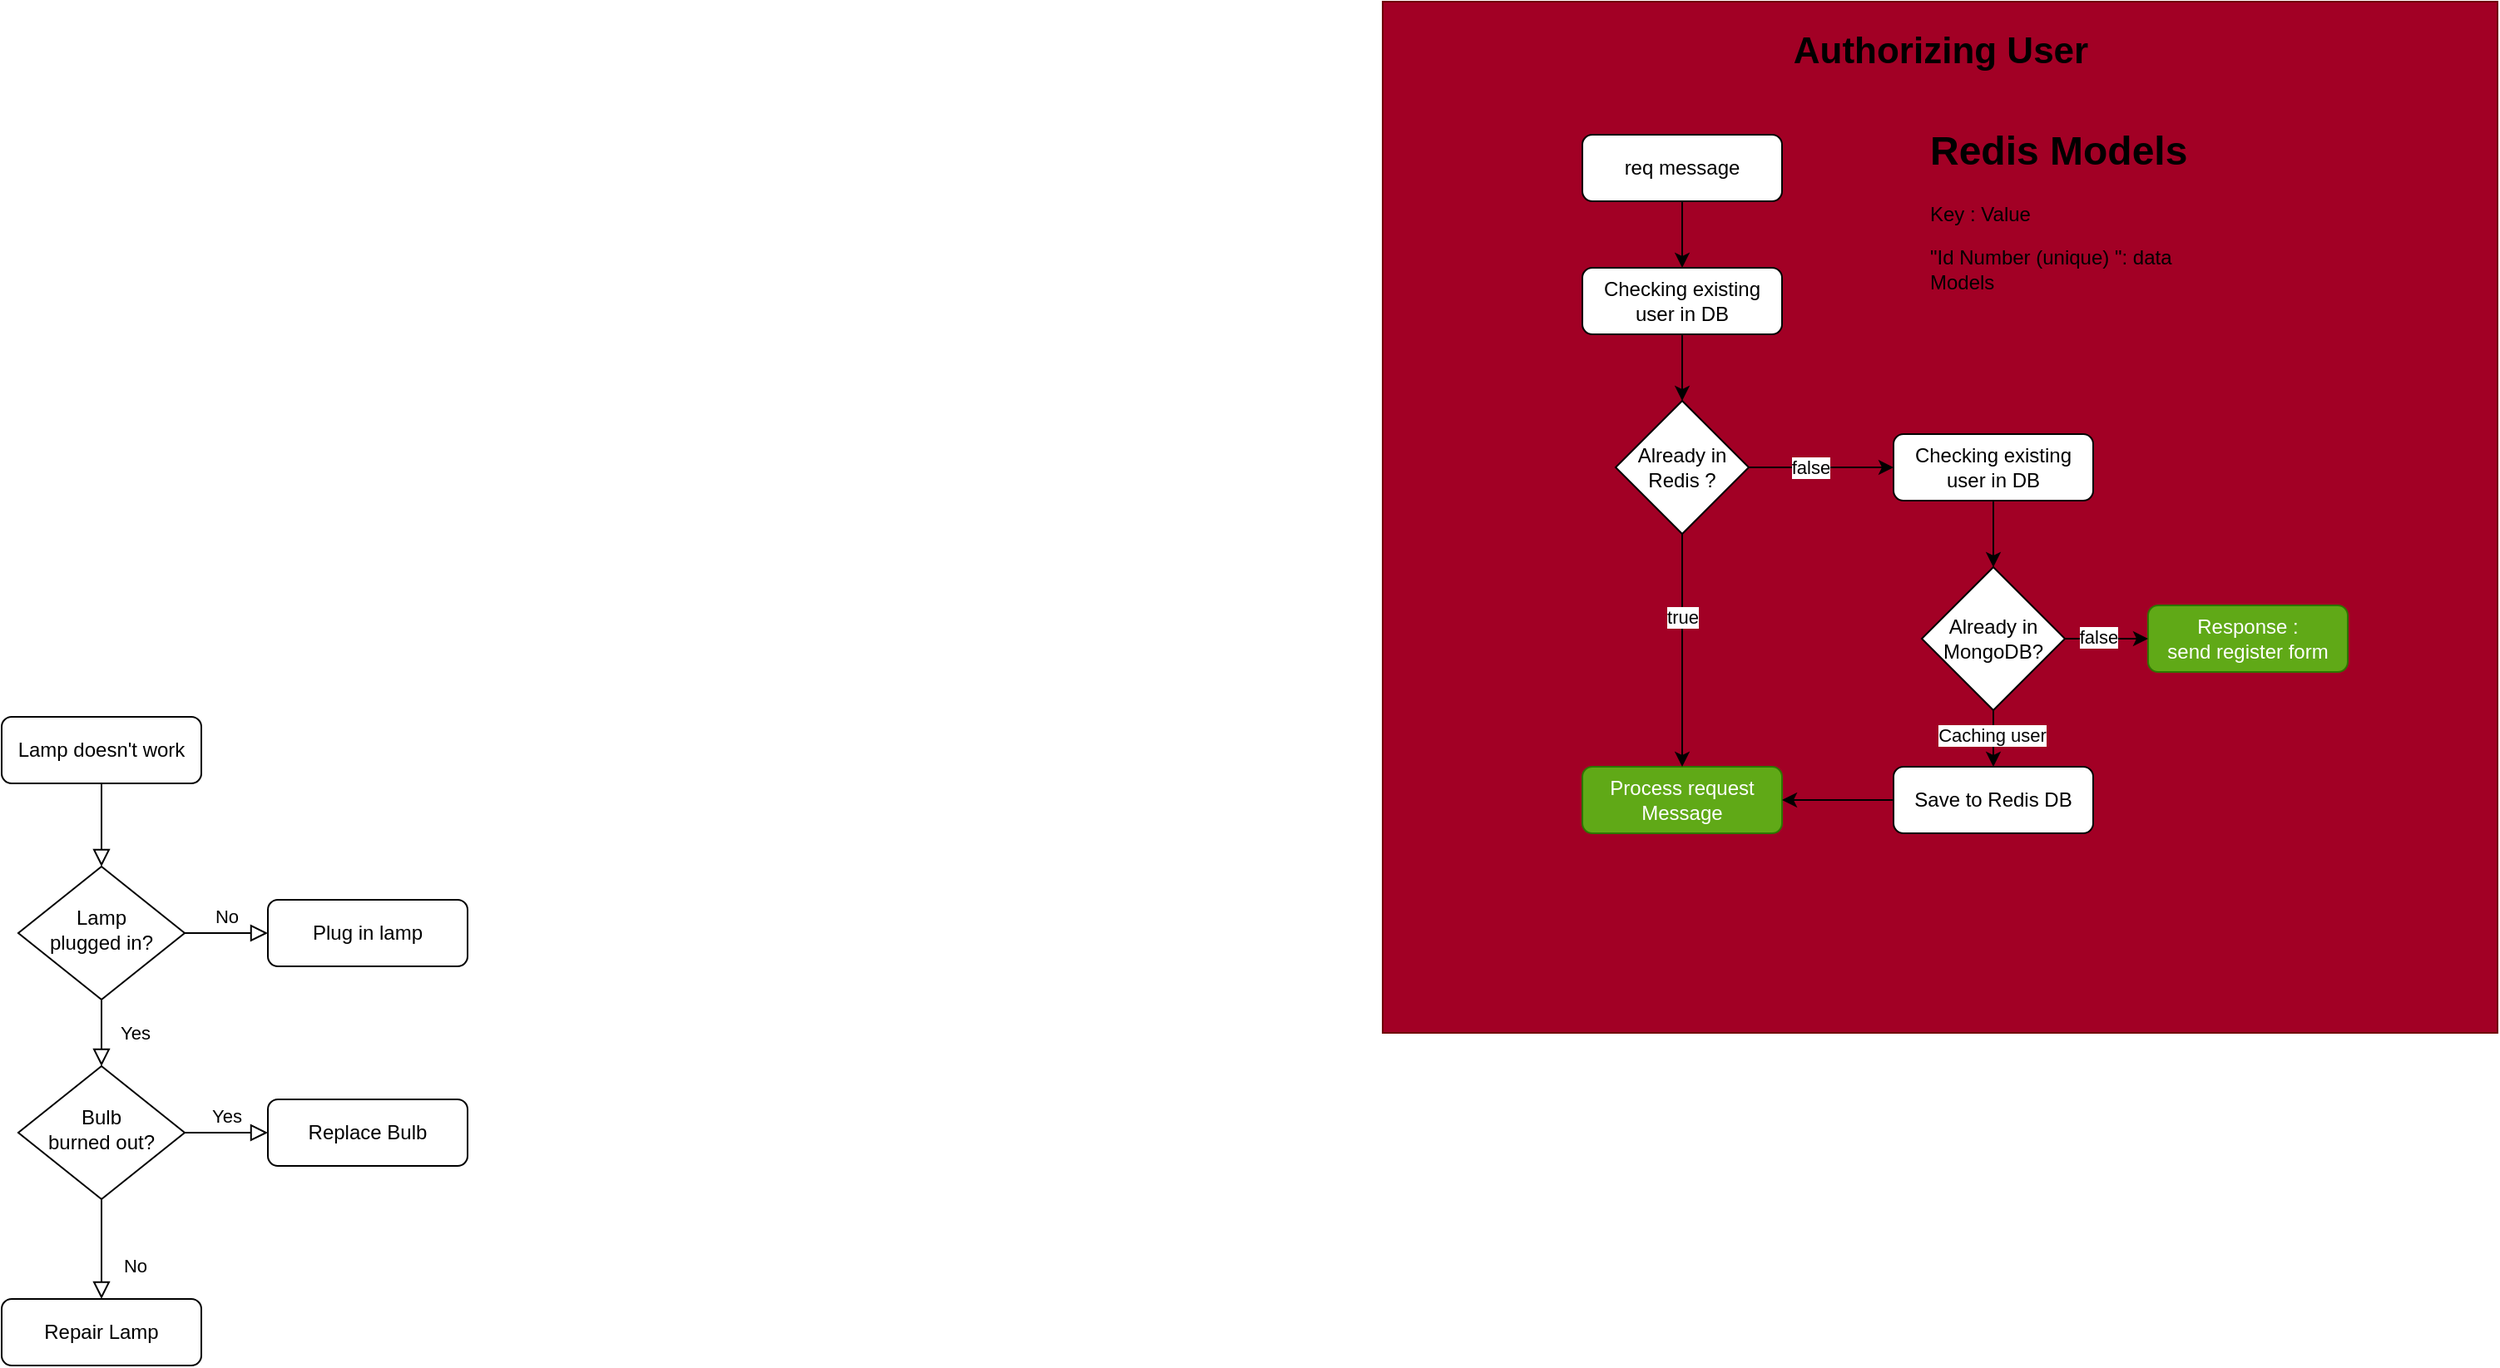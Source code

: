 <mxfile version="14.9.6" type="device"><diagram id="C5RBs43oDa-KdzZeNtuy" name="Page-1"><mxGraphModel dx="4514" dy="3992" grid="1" gridSize="10" guides="1" tooltips="1" connect="1" arrows="1" fold="1" page="1" pageScale="1" pageWidth="827" pageHeight="1169" math="0" shadow="0"><root><mxCell id="WIyWlLk6GJQsqaUBKTNV-0"/><mxCell id="WIyWlLk6GJQsqaUBKTNV-1" parent="WIyWlLk6GJQsqaUBKTNV-0"/><mxCell id="WIyWlLk6GJQsqaUBKTNV-2" value="" style="rounded=0;html=1;jettySize=auto;orthogonalLoop=1;fontSize=11;endArrow=block;endFill=0;endSize=8;strokeWidth=1;shadow=0;labelBackgroundColor=none;edgeStyle=orthogonalEdgeStyle;" parent="WIyWlLk6GJQsqaUBKTNV-1" source="WIyWlLk6GJQsqaUBKTNV-3" target="WIyWlLk6GJQsqaUBKTNV-6" edge="1"><mxGeometry relative="1" as="geometry"/></mxCell><mxCell id="WIyWlLk6GJQsqaUBKTNV-3" value="Lamp doesn't work" style="rounded=1;whiteSpace=wrap;html=1;fontSize=12;glass=0;strokeWidth=1;shadow=0;" parent="WIyWlLk6GJQsqaUBKTNV-1" vertex="1"><mxGeometry x="-350" y="110" width="120" height="40" as="geometry"/></mxCell><mxCell id="WIyWlLk6GJQsqaUBKTNV-4" value="Yes" style="rounded=0;html=1;jettySize=auto;orthogonalLoop=1;fontSize=11;endArrow=block;endFill=0;endSize=8;strokeWidth=1;shadow=0;labelBackgroundColor=none;edgeStyle=orthogonalEdgeStyle;" parent="WIyWlLk6GJQsqaUBKTNV-1" source="WIyWlLk6GJQsqaUBKTNV-6" target="WIyWlLk6GJQsqaUBKTNV-10" edge="1"><mxGeometry y="20" relative="1" as="geometry"><mxPoint as="offset"/></mxGeometry></mxCell><mxCell id="WIyWlLk6GJQsqaUBKTNV-5" value="No" style="edgeStyle=orthogonalEdgeStyle;rounded=0;html=1;jettySize=auto;orthogonalLoop=1;fontSize=11;endArrow=block;endFill=0;endSize=8;strokeWidth=1;shadow=0;labelBackgroundColor=none;" parent="WIyWlLk6GJQsqaUBKTNV-1" source="WIyWlLk6GJQsqaUBKTNV-6" target="WIyWlLk6GJQsqaUBKTNV-7" edge="1"><mxGeometry y="10" relative="1" as="geometry"><mxPoint as="offset"/></mxGeometry></mxCell><mxCell id="WIyWlLk6GJQsqaUBKTNV-6" value="Lamp&lt;br&gt;plugged in?" style="rhombus;whiteSpace=wrap;html=1;shadow=0;fontFamily=Helvetica;fontSize=12;align=center;strokeWidth=1;spacing=6;spacingTop=-4;" parent="WIyWlLk6GJQsqaUBKTNV-1" vertex="1"><mxGeometry x="-340" y="200" width="100" height="80" as="geometry"/></mxCell><mxCell id="WIyWlLk6GJQsqaUBKTNV-7" value="Plug in lamp" style="rounded=1;whiteSpace=wrap;html=1;fontSize=12;glass=0;strokeWidth=1;shadow=0;" parent="WIyWlLk6GJQsqaUBKTNV-1" vertex="1"><mxGeometry x="-190" y="220" width="120" height="40" as="geometry"/></mxCell><mxCell id="WIyWlLk6GJQsqaUBKTNV-8" value="No" style="rounded=0;html=1;jettySize=auto;orthogonalLoop=1;fontSize=11;endArrow=block;endFill=0;endSize=8;strokeWidth=1;shadow=0;labelBackgroundColor=none;edgeStyle=orthogonalEdgeStyle;" parent="WIyWlLk6GJQsqaUBKTNV-1" source="WIyWlLk6GJQsqaUBKTNV-10" target="WIyWlLk6GJQsqaUBKTNV-11" edge="1"><mxGeometry x="0.333" y="20" relative="1" as="geometry"><mxPoint as="offset"/></mxGeometry></mxCell><mxCell id="WIyWlLk6GJQsqaUBKTNV-9" value="Yes" style="edgeStyle=orthogonalEdgeStyle;rounded=0;html=1;jettySize=auto;orthogonalLoop=1;fontSize=11;endArrow=block;endFill=0;endSize=8;strokeWidth=1;shadow=0;labelBackgroundColor=none;" parent="WIyWlLk6GJQsqaUBKTNV-1" source="WIyWlLk6GJQsqaUBKTNV-10" target="WIyWlLk6GJQsqaUBKTNV-12" edge="1"><mxGeometry y="10" relative="1" as="geometry"><mxPoint as="offset"/></mxGeometry></mxCell><mxCell id="WIyWlLk6GJQsqaUBKTNV-10" value="Bulb&lt;br&gt;burned out?" style="rhombus;whiteSpace=wrap;html=1;shadow=0;fontFamily=Helvetica;fontSize=12;align=center;strokeWidth=1;spacing=6;spacingTop=-4;" parent="WIyWlLk6GJQsqaUBKTNV-1" vertex="1"><mxGeometry x="-340" y="320" width="100" height="80" as="geometry"/></mxCell><mxCell id="WIyWlLk6GJQsqaUBKTNV-11" value="Repair Lamp" style="rounded=1;whiteSpace=wrap;html=1;fontSize=12;glass=0;strokeWidth=1;shadow=0;" parent="WIyWlLk6GJQsqaUBKTNV-1" vertex="1"><mxGeometry x="-350" y="460" width="120" height="40" as="geometry"/></mxCell><mxCell id="WIyWlLk6GJQsqaUBKTNV-12" value="Replace Bulb" style="rounded=1;whiteSpace=wrap;html=1;fontSize=12;glass=0;strokeWidth=1;shadow=0;" parent="WIyWlLk6GJQsqaUBKTNV-1" vertex="1"><mxGeometry x="-190" y="340" width="120" height="40" as="geometry"/></mxCell><mxCell id="ryoBW0Nh2eDfUq79ht8M-31" value="" style="group" vertex="1" connectable="0" parent="WIyWlLk6GJQsqaUBKTNV-1"><mxGeometry x="480" y="-320" width="670" height="620" as="geometry"/></mxCell><mxCell id="ryoBW0Nh2eDfUq79ht8M-30" value="" style="group" vertex="1" connectable="0" parent="ryoBW0Nh2eDfUq79ht8M-31"><mxGeometry width="670" height="620" as="geometry"/></mxCell><mxCell id="ryoBW0Nh2eDfUq79ht8M-28" value="" style="rounded=0;whiteSpace=wrap;html=1;fillColor=#a20025;strokeColor=#6F0000;fontColor=#ffffff;" vertex="1" parent="ryoBW0Nh2eDfUq79ht8M-30"><mxGeometry width="670" height="620" as="geometry"/></mxCell><mxCell id="ryoBW0Nh2eDfUq79ht8M-29" value="Authorizing User" style="text;html=1;strokeColor=none;fillColor=none;align=center;verticalAlign=middle;whiteSpace=wrap;rounded=0;fontStyle=1;fontSize=22;" vertex="1" parent="ryoBW0Nh2eDfUq79ht8M-30"><mxGeometry x="222.5" y="20" width="225" height="20" as="geometry"/></mxCell><mxCell id="ryoBW0Nh2eDfUq79ht8M-0" value="req message" style="rounded=1;whiteSpace=wrap;html=1;fontSize=12;glass=0;strokeWidth=1;shadow=0;" vertex="1" parent="ryoBW0Nh2eDfUq79ht8M-31"><mxGeometry x="120" y="80" width="120" height="40" as="geometry"/></mxCell><mxCell id="ryoBW0Nh2eDfUq79ht8M-3" value="Checking existing user in DB" style="rounded=1;whiteSpace=wrap;html=1;fontSize=12;glass=0;strokeWidth=1;shadow=0;" vertex="1" parent="ryoBW0Nh2eDfUq79ht8M-31"><mxGeometry x="120" y="160" width="120" height="40" as="geometry"/></mxCell><mxCell id="ryoBW0Nh2eDfUq79ht8M-2" style="edgeStyle=orthogonalEdgeStyle;rounded=0;orthogonalLoop=1;jettySize=auto;html=1;" edge="1" parent="ryoBW0Nh2eDfUq79ht8M-31" source="ryoBW0Nh2eDfUq79ht8M-0" target="ryoBW0Nh2eDfUq79ht8M-3"><mxGeometry relative="1" as="geometry"><mxPoint x="180" y="160" as="targetPoint"/></mxGeometry></mxCell><mxCell id="ryoBW0Nh2eDfUq79ht8M-7" value="&lt;span&gt;Already in Redis ?&lt;/span&gt;" style="rhombus;whiteSpace=wrap;html=1;" vertex="1" parent="ryoBW0Nh2eDfUq79ht8M-31"><mxGeometry x="140" y="240" width="80" height="80" as="geometry"/></mxCell><mxCell id="ryoBW0Nh2eDfUq79ht8M-5" style="edgeStyle=orthogonalEdgeStyle;rounded=0;orthogonalLoop=1;jettySize=auto;html=1;" edge="1" parent="ryoBW0Nh2eDfUq79ht8M-31" source="ryoBW0Nh2eDfUq79ht8M-3" target="ryoBW0Nh2eDfUq79ht8M-7"><mxGeometry relative="1" as="geometry"><mxPoint x="180" y="240" as="targetPoint"/></mxGeometry></mxCell><mxCell id="ryoBW0Nh2eDfUq79ht8M-8" value="Checking existing user in DB" style="rounded=1;whiteSpace=wrap;html=1;fontSize=12;glass=0;strokeWidth=1;shadow=0;" vertex="1" parent="ryoBW0Nh2eDfUq79ht8M-31"><mxGeometry x="307" y="260" width="120" height="40" as="geometry"/></mxCell><mxCell id="ryoBW0Nh2eDfUq79ht8M-9" style="edgeStyle=orthogonalEdgeStyle;rounded=0;orthogonalLoop=1;jettySize=auto;html=1;entryX=0;entryY=0.5;entryDx=0;entryDy=0;" edge="1" parent="ryoBW0Nh2eDfUq79ht8M-31" source="ryoBW0Nh2eDfUq79ht8M-7" target="ryoBW0Nh2eDfUq79ht8M-8"><mxGeometry relative="1" as="geometry"/></mxCell><mxCell id="ryoBW0Nh2eDfUq79ht8M-32" value="false" style="edgeLabel;html=1;align=center;verticalAlign=middle;resizable=0;points=[];fontSize=11;fontStyle=0" vertex="1" connectable="0" parent="ryoBW0Nh2eDfUq79ht8M-9"><mxGeometry x="-0.157" relative="1" as="geometry"><mxPoint as="offset"/></mxGeometry></mxCell><mxCell id="ryoBW0Nh2eDfUq79ht8M-12" value="Process request Message" style="rounded=1;whiteSpace=wrap;html=1;fontSize=12;glass=0;strokeWidth=1;shadow=0;fillColor=#60a917;strokeColor=#2D7600;fontColor=#ffffff;" vertex="1" parent="ryoBW0Nh2eDfUq79ht8M-31"><mxGeometry x="120" y="460" width="120" height="40" as="geometry"/></mxCell><mxCell id="ryoBW0Nh2eDfUq79ht8M-11" style="edgeStyle=orthogonalEdgeStyle;rounded=0;orthogonalLoop=1;jettySize=auto;html=1;" edge="1" parent="ryoBW0Nh2eDfUq79ht8M-31" source="ryoBW0Nh2eDfUq79ht8M-7" target="ryoBW0Nh2eDfUq79ht8M-12"><mxGeometry relative="1" as="geometry"><mxPoint x="180" y="360" as="targetPoint"/></mxGeometry></mxCell><mxCell id="ryoBW0Nh2eDfUq79ht8M-33" value="true" style="edgeLabel;html=1;align=center;verticalAlign=middle;resizable=0;points=[];fontSize=11;fontStyle=0" vertex="1" connectable="0" parent="ryoBW0Nh2eDfUq79ht8M-11"><mxGeometry x="-0.29" relative="1" as="geometry"><mxPoint as="offset"/></mxGeometry></mxCell><mxCell id="ryoBW0Nh2eDfUq79ht8M-13" value="&lt;span&gt;Already in MongoDB?&lt;/span&gt;" style="rhombus;whiteSpace=wrap;html=1;" vertex="1" parent="ryoBW0Nh2eDfUq79ht8M-31"><mxGeometry x="324" y="340" width="86" height="86" as="geometry"/></mxCell><mxCell id="ryoBW0Nh2eDfUq79ht8M-14" style="edgeStyle=orthogonalEdgeStyle;rounded=0;orthogonalLoop=1;jettySize=auto;html=1;entryX=0.5;entryY=0;entryDx=0;entryDy=0;" edge="1" parent="ryoBW0Nh2eDfUq79ht8M-31" source="ryoBW0Nh2eDfUq79ht8M-8" target="ryoBW0Nh2eDfUq79ht8M-13"><mxGeometry relative="1" as="geometry"/></mxCell><mxCell id="ryoBW0Nh2eDfUq79ht8M-19" value="Response :&lt;br&gt;send register form" style="rounded=1;whiteSpace=wrap;html=1;fontSize=12;glass=0;strokeWidth=1;shadow=0;fillColor=#60a917;strokeColor=#2D7600;fontColor=#ffffff;" vertex="1" parent="ryoBW0Nh2eDfUq79ht8M-31"><mxGeometry x="460" y="363" width="120" height="40" as="geometry"/></mxCell><mxCell id="ryoBW0Nh2eDfUq79ht8M-20" style="edgeStyle=orthogonalEdgeStyle;rounded=0;orthogonalLoop=1;jettySize=auto;html=1;entryX=0;entryY=0.5;entryDx=0;entryDy=0;" edge="1" parent="ryoBW0Nh2eDfUq79ht8M-31" source="ryoBW0Nh2eDfUq79ht8M-13" target="ryoBW0Nh2eDfUq79ht8M-19"><mxGeometry relative="1" as="geometry"/></mxCell><mxCell id="ryoBW0Nh2eDfUq79ht8M-21" value="false" style="edgeLabel;html=1;align=center;verticalAlign=middle;resizable=0;points=[];fontSize=11;fontStyle=0" vertex="1" connectable="0" parent="ryoBW0Nh2eDfUq79ht8M-20"><mxGeometry x="-0.208" y="-1" relative="1" as="geometry"><mxPoint y="-2" as="offset"/></mxGeometry></mxCell><mxCell id="ryoBW0Nh2eDfUq79ht8M-24" style="edgeStyle=orthogonalEdgeStyle;rounded=0;orthogonalLoop=1;jettySize=auto;html=1;entryX=1;entryY=0.5;entryDx=0;entryDy=0;" edge="1" parent="ryoBW0Nh2eDfUq79ht8M-31" source="ryoBW0Nh2eDfUq79ht8M-22" target="ryoBW0Nh2eDfUq79ht8M-12"><mxGeometry relative="1" as="geometry"/></mxCell><mxCell id="ryoBW0Nh2eDfUq79ht8M-22" value="Save to Redis DB" style="rounded=1;whiteSpace=wrap;html=1;fontSize=12;glass=0;strokeWidth=1;shadow=0;" vertex="1" parent="ryoBW0Nh2eDfUq79ht8M-31"><mxGeometry x="307" y="460" width="120" height="40" as="geometry"/></mxCell><mxCell id="ryoBW0Nh2eDfUq79ht8M-23" style="edgeStyle=orthogonalEdgeStyle;rounded=0;orthogonalLoop=1;jettySize=auto;html=1;entryX=0.5;entryY=0;entryDx=0;entryDy=0;" edge="1" parent="ryoBW0Nh2eDfUq79ht8M-31" source="ryoBW0Nh2eDfUq79ht8M-13" target="ryoBW0Nh2eDfUq79ht8M-22"><mxGeometry relative="1" as="geometry"/></mxCell><mxCell id="ryoBW0Nh2eDfUq79ht8M-27" value="Caching user" style="edgeLabel;html=1;align=center;verticalAlign=middle;resizable=0;points=[];fontSize=11;fontStyle=0" vertex="1" connectable="0" parent="ryoBW0Nh2eDfUq79ht8M-23"><mxGeometry x="-0.356" y="-1" relative="1" as="geometry"><mxPoint as="offset"/></mxGeometry></mxCell><mxCell id="ryoBW0Nh2eDfUq79ht8M-26" value="&lt;h1&gt;Redis Models&lt;/h1&gt;&lt;p&gt;Key : Value&lt;/p&gt;&lt;p&gt;&quot;Id Number (unique) &quot;: data Models&lt;/p&gt;" style="text;html=1;strokeColor=none;fillColor=none;spacing=5;spacingTop=-20;whiteSpace=wrap;overflow=hidden;rounded=0;" vertex="1" parent="ryoBW0Nh2eDfUq79ht8M-31"><mxGeometry x="324" y="70" width="190" height="120" as="geometry"/></mxCell></root></mxGraphModel></diagram></mxfile>